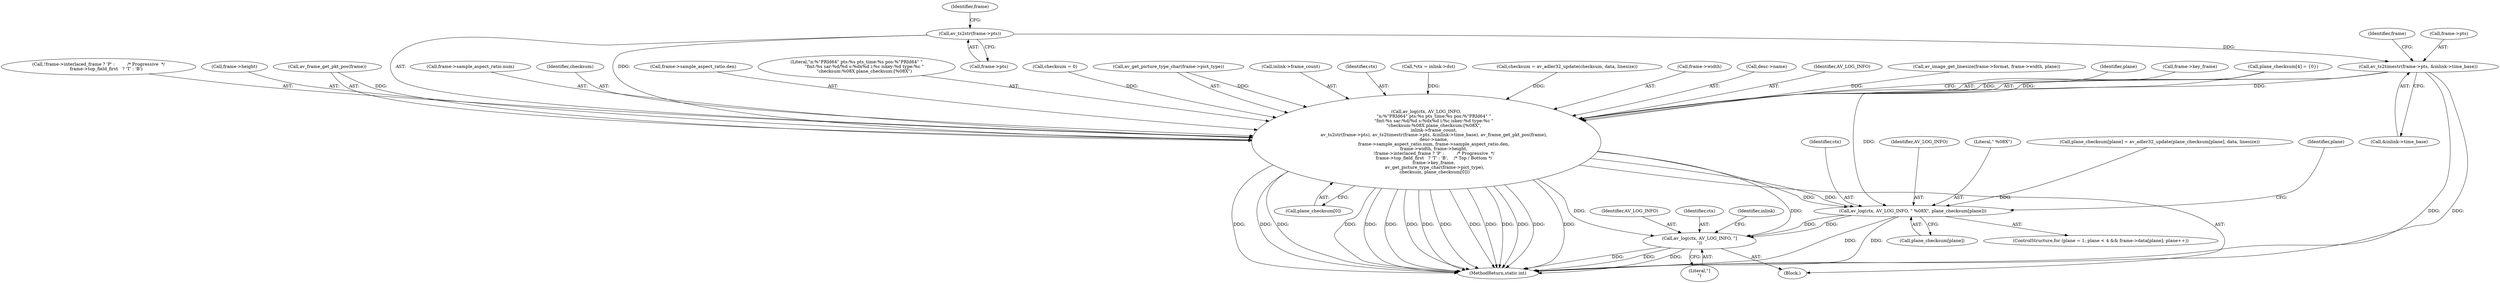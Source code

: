 digraph "0_FFmpeg_e43a0a232dbf6d3c161823c2e07c52e76227a1bc_9@pointer" {
"1000234" [label="(Call,av_ts2str(frame->pts))"];
"1000227" [label="(Call,av_log(ctx, AV_LOG_INFO,\n           \"n:%\"PRId64\" pts:%s pts_time:%s pos:%\"PRId64\" \"\n           \"fmt:%s sar:%d/%d s:%dx%d i:%c iskey:%d type:%c \"\n           \"checksum:%08X plane_checksum:[%08X\",\n           inlink->frame_count,\n           av_ts2str(frame->pts), av_ts2timestr(frame->pts, &inlink->time_base), av_frame_get_pkt_pos(frame),\n           desc->name,\n           frame->sample_aspect_ratio.num, frame->sample_aspect_ratio.den,\n           frame->width, frame->height,\n           !frame->interlaced_frame ? 'P' :         /* Progressive  */\n           frame->top_field_first   ? 'T' : 'B',    /* Top / Bottom */\n           frame->key_frame,\n            av_get_picture_type_char(frame->pict_type),\n            checksum, plane_checksum[0]))"];
"1000305" [label="(Call,av_log(ctx, AV_LOG_INFO, \" %08X\", plane_checksum[plane]))"];
"1000312" [label="(Call,av_log(ctx, AV_LOG_INFO, \"]\n\"))"];
"1000238" [label="(Call,av_ts2timestr(frame->pts, &inlink->time_base))"];
"1000307" [label="(Identifier,AV_LOG_INFO)"];
"1000326" [label="(MethodReturn,static int)"];
"1000312" [label="(Call,av_log(ctx, AV_LOG_INFO, \"]\n\"))"];
"1000247" [label="(Identifier,frame)"];
"1000279" [label="(Call,frame->key_frame)"];
"1000308" [label="(Literal,\" %08X\")"];
"1000204" [label="(Call,plane_checksum[plane] = av_adler32_update(plane_checksum[plane], data, linesize))"];
"1000267" [label="(Call,!frame->interlaced_frame ? 'P' :         /* Progressive  */\n           frame->top_field_first   ? 'T' : 'B')"];
"1000235" [label="(Call,frame->pts)"];
"1000315" [label="(Literal,\"]\n\")"];
"1000242" [label="(Call,&inlink->time_base)"];
"1000264" [label="(Call,frame->height)"];
"1000251" [label="(Call,frame->sample_aspect_ratio.num)"];
"1000120" [label="(Call,plane_checksum[4] = {0})"];
"1000286" [label="(Identifier,checksum)"];
"1000240" [label="(Identifier,frame)"];
"1000256" [label="(Call,frame->sample_aspect_ratio.den)"];
"1000230" [label="(Literal,\"n:%\"PRId64\" pts:%s pts_time:%s pos:%\"PRId64\" \"\n           \"fmt:%s sar:%d/%d s:%dx%d i:%c iskey:%d type:%c \"\n           \"checksum:%08X plane_checksum:[%08X\")"];
"1000123" [label="(Call,checksum = 0)"];
"1000304" [label="(Identifier,plane)"];
"1000306" [label="(Identifier,ctx)"];
"1000227" [label="(Call,av_log(ctx, AV_LOG_INFO,\n           \"n:%\"PRId64\" pts:%s pts_time:%s pos:%\"PRId64\" \"\n           \"fmt:%s sar:%d/%d s:%dx%d i:%c iskey:%d type:%c \"\n           \"checksum:%08X plane_checksum:[%08X\",\n           inlink->frame_count,\n           av_ts2str(frame->pts), av_ts2timestr(frame->pts, &inlink->time_base), av_frame_get_pkt_pos(frame),\n           desc->name,\n           frame->sample_aspect_ratio.num, frame->sample_aspect_ratio.den,\n           frame->width, frame->height,\n           !frame->interlaced_frame ? 'P' :         /* Progressive  */\n           frame->top_field_first   ? 'T' : 'B',    /* Top / Bottom */\n           frame->key_frame,\n            av_get_picture_type_char(frame->pict_type),\n            checksum, plane_checksum[0]))"];
"1000282" [label="(Call,av_get_picture_type_char(frame->pict_type))"];
"1000246" [label="(Call,av_frame_get_pkt_pos(frame))"];
"1000287" [label="(Call,plane_checksum[0])"];
"1000238" [label="(Call,av_ts2timestr(frame->pts, &inlink->time_base))"];
"1000231" [label="(Call,inlink->frame_count)"];
"1000239" [label="(Call,frame->pts)"];
"1000228" [label="(Identifier,ctx)"];
"1000313" [label="(Identifier,ctx)"];
"1000107" [label="(Call,*ctx = inlink->dst)"];
"1000214" [label="(Call,checksum = av_adler32_update(checksum, data, linesize))"];
"1000261" [label="(Call,frame->width)"];
"1000321" [label="(Identifier,inlink)"];
"1000234" [label="(Call,av_ts2str(frame->pts))"];
"1000248" [label="(Call,desc->name)"];
"1000309" [label="(Call,plane_checksum[plane])"];
"1000314" [label="(Identifier,AV_LOG_INFO)"];
"1000229" [label="(Identifier,AV_LOG_INFO)"];
"1000153" [label="(Call,av_image_get_linesize(frame->format, frame->width, plane))"];
"1000105" [label="(Block,)"];
"1000305" [label="(Call,av_log(ctx, AV_LOG_INFO, \" %08X\", plane_checksum[plane]))"];
"1000292" [label="(Identifier,plane)"];
"1000290" [label="(ControlStructure,for (plane = 1; plane < 4 && frame->data[plane]; plane++))"];
"1000234" -> "1000227"  [label="AST: "];
"1000234" -> "1000235"  [label="CFG: "];
"1000235" -> "1000234"  [label="AST: "];
"1000240" -> "1000234"  [label="CFG: "];
"1000234" -> "1000227"  [label="DDG: "];
"1000234" -> "1000238"  [label="DDG: "];
"1000227" -> "1000105"  [label="AST: "];
"1000227" -> "1000287"  [label="CFG: "];
"1000228" -> "1000227"  [label="AST: "];
"1000229" -> "1000227"  [label="AST: "];
"1000230" -> "1000227"  [label="AST: "];
"1000231" -> "1000227"  [label="AST: "];
"1000238" -> "1000227"  [label="AST: "];
"1000246" -> "1000227"  [label="AST: "];
"1000248" -> "1000227"  [label="AST: "];
"1000251" -> "1000227"  [label="AST: "];
"1000256" -> "1000227"  [label="AST: "];
"1000261" -> "1000227"  [label="AST: "];
"1000264" -> "1000227"  [label="AST: "];
"1000267" -> "1000227"  [label="AST: "];
"1000279" -> "1000227"  [label="AST: "];
"1000282" -> "1000227"  [label="AST: "];
"1000286" -> "1000227"  [label="AST: "];
"1000287" -> "1000227"  [label="AST: "];
"1000292" -> "1000227"  [label="CFG: "];
"1000227" -> "1000326"  [label="DDG: "];
"1000227" -> "1000326"  [label="DDG: "];
"1000227" -> "1000326"  [label="DDG: "];
"1000227" -> "1000326"  [label="DDG: "];
"1000227" -> "1000326"  [label="DDG: "];
"1000227" -> "1000326"  [label="DDG: "];
"1000227" -> "1000326"  [label="DDG: "];
"1000227" -> "1000326"  [label="DDG: "];
"1000227" -> "1000326"  [label="DDG: "];
"1000227" -> "1000326"  [label="DDG: "];
"1000227" -> "1000326"  [label="DDG: "];
"1000227" -> "1000326"  [label="DDG: "];
"1000227" -> "1000326"  [label="DDG: "];
"1000227" -> "1000326"  [label="DDG: "];
"1000227" -> "1000326"  [label="DDG: "];
"1000107" -> "1000227"  [label="DDG: "];
"1000238" -> "1000227"  [label="DDG: "];
"1000238" -> "1000227"  [label="DDG: "];
"1000246" -> "1000227"  [label="DDG: "];
"1000153" -> "1000227"  [label="DDG: "];
"1000282" -> "1000227"  [label="DDG: "];
"1000214" -> "1000227"  [label="DDG: "];
"1000123" -> "1000227"  [label="DDG: "];
"1000120" -> "1000227"  [label="DDG: "];
"1000227" -> "1000305"  [label="DDG: "];
"1000227" -> "1000305"  [label="DDG: "];
"1000227" -> "1000312"  [label="DDG: "];
"1000227" -> "1000312"  [label="DDG: "];
"1000305" -> "1000290"  [label="AST: "];
"1000305" -> "1000309"  [label="CFG: "];
"1000306" -> "1000305"  [label="AST: "];
"1000307" -> "1000305"  [label="AST: "];
"1000308" -> "1000305"  [label="AST: "];
"1000309" -> "1000305"  [label="AST: "];
"1000304" -> "1000305"  [label="CFG: "];
"1000305" -> "1000326"  [label="DDG: "];
"1000305" -> "1000326"  [label="DDG: "];
"1000120" -> "1000305"  [label="DDG: "];
"1000204" -> "1000305"  [label="DDG: "];
"1000305" -> "1000312"  [label="DDG: "];
"1000305" -> "1000312"  [label="DDG: "];
"1000312" -> "1000105"  [label="AST: "];
"1000312" -> "1000315"  [label="CFG: "];
"1000313" -> "1000312"  [label="AST: "];
"1000314" -> "1000312"  [label="AST: "];
"1000315" -> "1000312"  [label="AST: "];
"1000321" -> "1000312"  [label="CFG: "];
"1000312" -> "1000326"  [label="DDG: "];
"1000312" -> "1000326"  [label="DDG: "];
"1000312" -> "1000326"  [label="DDG: "];
"1000238" -> "1000242"  [label="CFG: "];
"1000239" -> "1000238"  [label="AST: "];
"1000242" -> "1000238"  [label="AST: "];
"1000247" -> "1000238"  [label="CFG: "];
"1000238" -> "1000326"  [label="DDG: "];
"1000238" -> "1000326"  [label="DDG: "];
}
